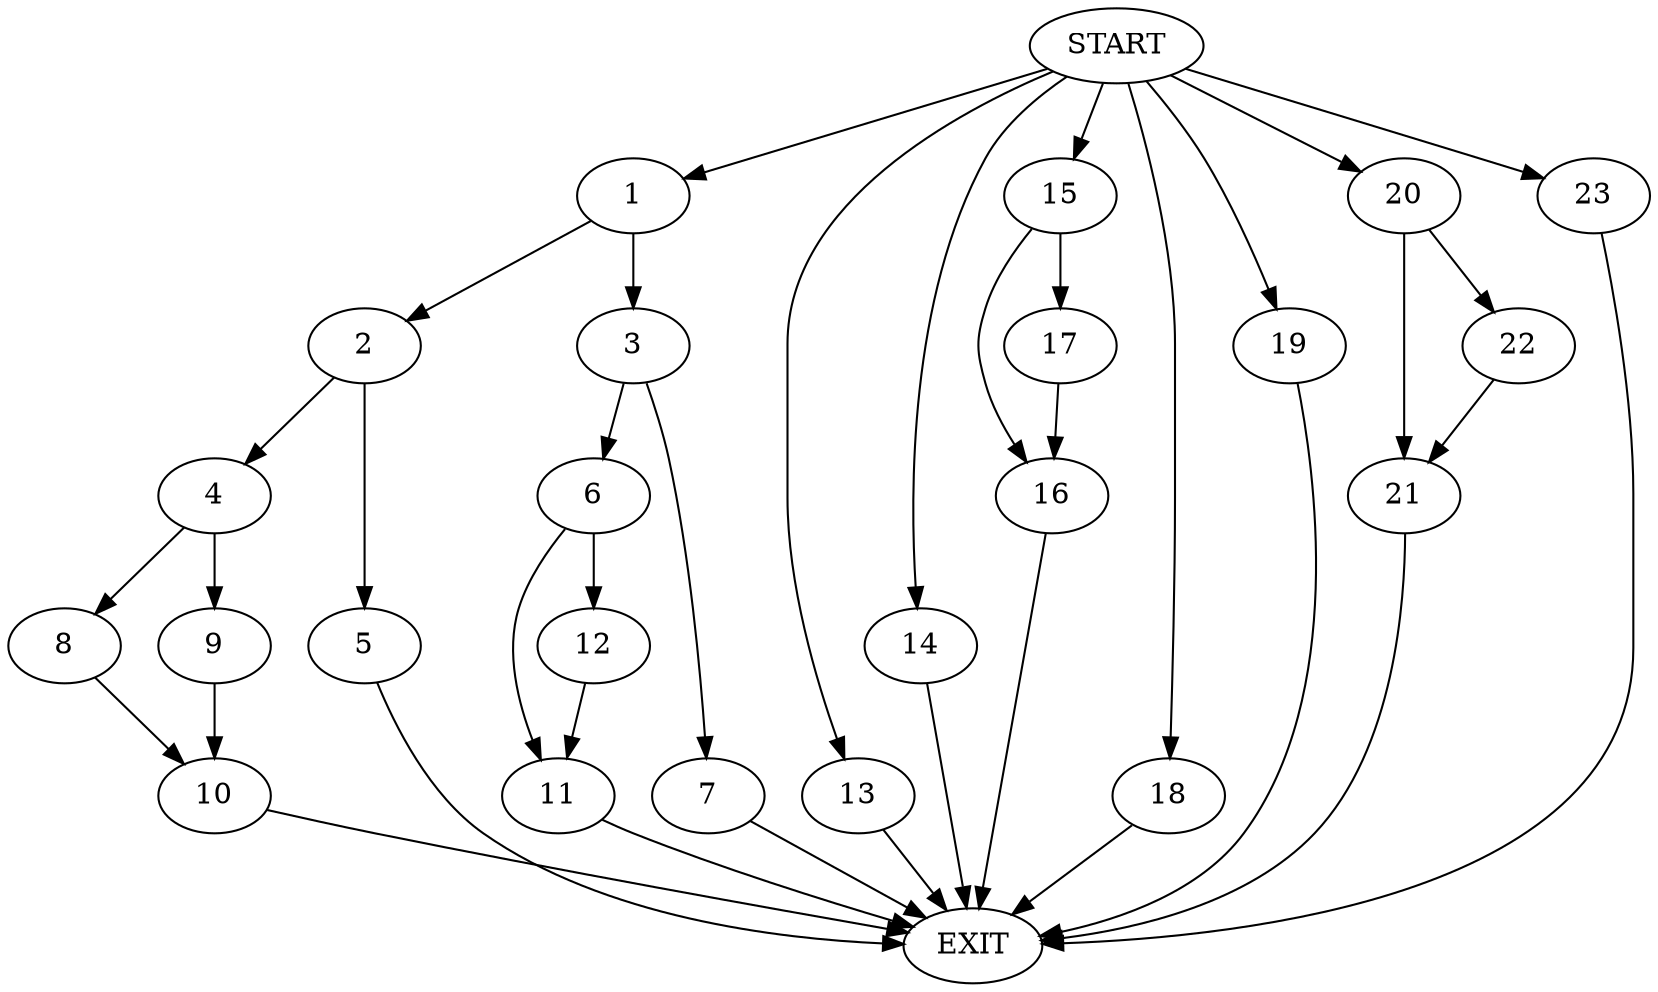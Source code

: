 digraph {
0 [label="START"]
24 [label="EXIT"]
0 -> 1
1 -> 2
1 -> 3
2 -> 4
2 -> 5
3 -> 6
3 -> 7
4 -> 8
4 -> 9
5 -> 24
9 -> 10
8 -> 10
10 -> 24
7 -> 24
6 -> 11
6 -> 12
11 -> 24
12 -> 11
0 -> 13
13 -> 24
0 -> 14
14 -> 24
0 -> 15
15 -> 16
15 -> 17
17 -> 16
16 -> 24
0 -> 18
18 -> 24
0 -> 19
19 -> 24
0 -> 20
20 -> 21
20 -> 22
21 -> 24
22 -> 21
0 -> 23
23 -> 24
}
